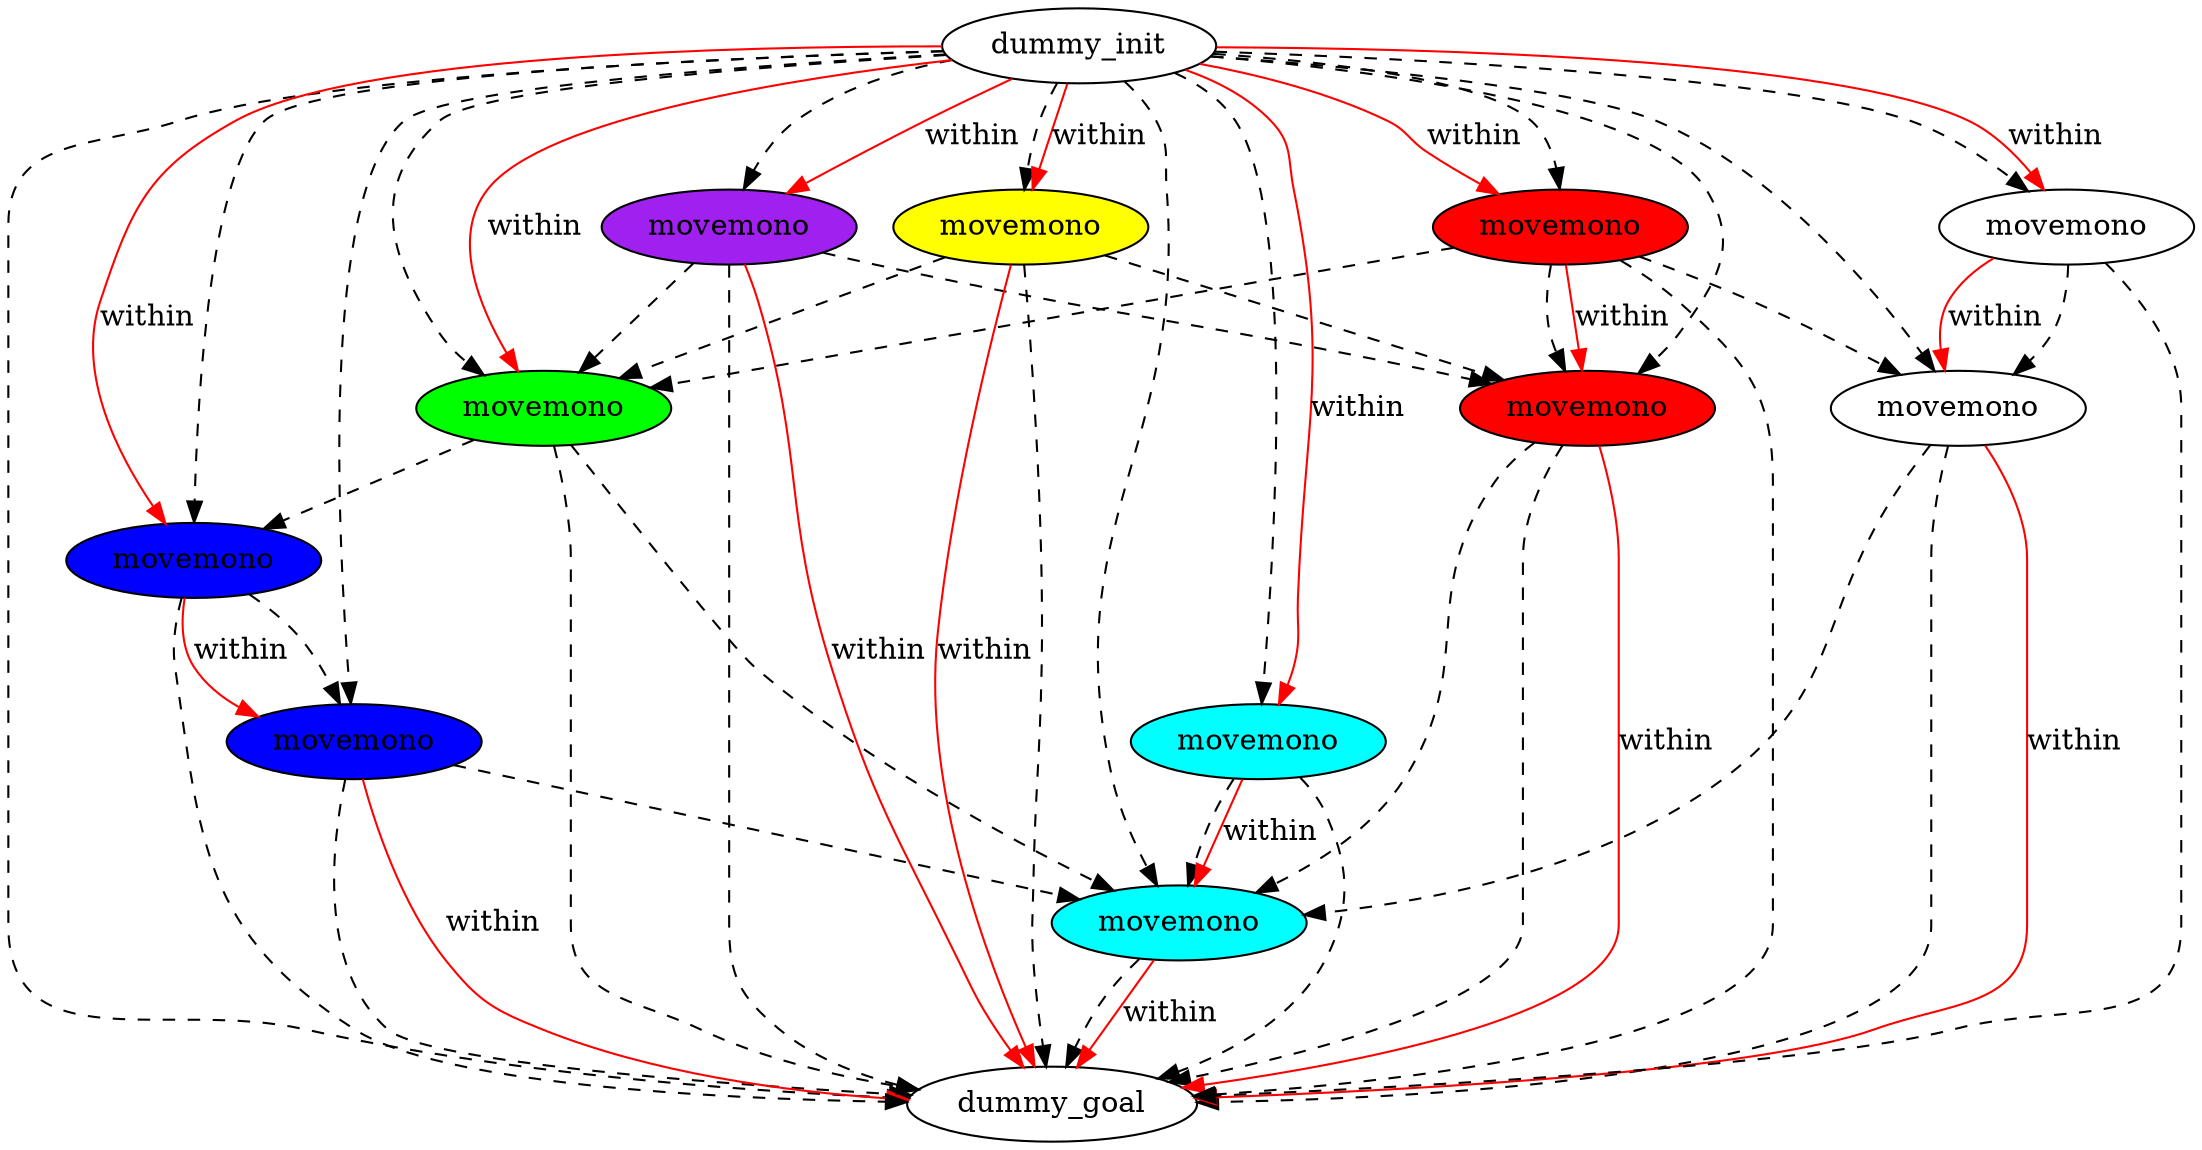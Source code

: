 digraph {
	"62c5a437-049a-efb3-0e60-5f777bb82eb6" [label=dummy_init fillcolor=white style=filled]
	"468e61bf-9d63-ae06-24be-bc446ce4f5d2" [label=dummy_goal fillcolor=white style=filled]
	"521f09f3-3e25-33e3-f468-ddbaa6dd1dd8" [label=movemono fillcolor=blue style=filled]
	"1c0909ff-f438-77a5-41bc-ae4e0bd76a2b" [label=movemono fillcolor=purple style=filled]
	"4d1a9c22-0138-927a-0d3a-19b45d372281" [label=movemono fillcolor=cyan style=filled]
	"b82bb4ed-fa59-26e7-04a7-d8441877e2b6" [label=movemono fillcolor=cyan style=filled]
	"71af9938-521a-1f2d-89eb-7a7a5f7fca48" [label=movemono fillcolor=white style=filled]
	"0730acda-4851-7fe1-e2ba-d6fc5204dcc2" [label=movemono fillcolor=white style=filled]
	"bbcc40dc-c9e6-4f0b-77d9-b3a7e6c84dd4" [label=movemono fillcolor=yellow style=filled]
	"f2d769c0-2c2e-9876-5d7a-975a9c1df32a" [label=movemono fillcolor=red style=filled]
	"3763c908-dec9-cf55-20cb-5c4e515edc1f" [label=movemono fillcolor=red style=filled]
	"e90aab27-0ba9-c7b2-a4f5-940cdf847ae8" [label=movemono fillcolor=blue style=filled]
	"e6b53c6c-db29-32ec-fb55-1a3cd5a14d1e" [label=movemono fillcolor=green style=filled]
	"e6b53c6c-db29-32ec-fb55-1a3cd5a14d1e" -> "468e61bf-9d63-ae06-24be-bc446ce4f5d2" [color=black style=dashed]
	"e90aab27-0ba9-c7b2-a4f5-940cdf847ae8" -> "468e61bf-9d63-ae06-24be-bc446ce4f5d2" [color=black style=dashed]
	"62c5a437-049a-efb3-0e60-5f777bb82eb6" -> "bbcc40dc-c9e6-4f0b-77d9-b3a7e6c84dd4" [color=black style=dashed]
	"e90aab27-0ba9-c7b2-a4f5-940cdf847ae8" -> "521f09f3-3e25-33e3-f468-ddbaa6dd1dd8" [color=black style=dashed]
	"62c5a437-049a-efb3-0e60-5f777bb82eb6" -> "1c0909ff-f438-77a5-41bc-ae4e0bd76a2b" [color=black style=dashed]
	"62c5a437-049a-efb3-0e60-5f777bb82eb6" -> "3763c908-dec9-cf55-20cb-5c4e515edc1f" [color=black style=dashed]
	"62c5a437-049a-efb3-0e60-5f777bb82eb6" -> "0730acda-4851-7fe1-e2ba-d6fc5204dcc2" [color=black style=dashed]
	"71af9938-521a-1f2d-89eb-7a7a5f7fca48" -> "4d1a9c22-0138-927a-0d3a-19b45d372281" [color=black style=dashed]
	"62c5a437-049a-efb3-0e60-5f777bb82eb6" -> "71af9938-521a-1f2d-89eb-7a7a5f7fca48" [color=black style=dashed]
	"b82bb4ed-fa59-26e7-04a7-d8441877e2b6" -> "468e61bf-9d63-ae06-24be-bc446ce4f5d2" [color=black style=dashed]
	"e6b53c6c-db29-32ec-fb55-1a3cd5a14d1e" -> "e90aab27-0ba9-c7b2-a4f5-940cdf847ae8" [color=black style=dashed]
	"f2d769c0-2c2e-9876-5d7a-975a9c1df32a" -> "468e61bf-9d63-ae06-24be-bc446ce4f5d2" [color=black style=dashed]
	"62c5a437-049a-efb3-0e60-5f777bb82eb6" -> "4d1a9c22-0138-927a-0d3a-19b45d372281" [color=black style=dashed]
	"0730acda-4851-7fe1-e2ba-d6fc5204dcc2" -> "71af9938-521a-1f2d-89eb-7a7a5f7fca48" [color=black style=dashed]
	"3763c908-dec9-cf55-20cb-5c4e515edc1f" -> "71af9938-521a-1f2d-89eb-7a7a5f7fca48" [color=black style=dashed]
	"521f09f3-3e25-33e3-f468-ddbaa6dd1dd8" -> "468e61bf-9d63-ae06-24be-bc446ce4f5d2" [color=black style=dashed]
	"521f09f3-3e25-33e3-f468-ddbaa6dd1dd8" -> "4d1a9c22-0138-927a-0d3a-19b45d372281" [color=black style=dashed]
	"62c5a437-049a-efb3-0e60-5f777bb82eb6" -> "521f09f3-3e25-33e3-f468-ddbaa6dd1dd8" [color=black style=dashed]
	"3763c908-dec9-cf55-20cb-5c4e515edc1f" -> "e6b53c6c-db29-32ec-fb55-1a3cd5a14d1e" [color=black style=dashed]
	"bbcc40dc-c9e6-4f0b-77d9-b3a7e6c84dd4" -> "e6b53c6c-db29-32ec-fb55-1a3cd5a14d1e" [color=black style=dashed]
	"1c0909ff-f438-77a5-41bc-ae4e0bd76a2b" -> "e6b53c6c-db29-32ec-fb55-1a3cd5a14d1e" [color=black style=dashed]
	"b82bb4ed-fa59-26e7-04a7-d8441877e2b6" -> "4d1a9c22-0138-927a-0d3a-19b45d372281" [color=black style=dashed]
	"62c5a437-049a-efb3-0e60-5f777bb82eb6" -> "b82bb4ed-fa59-26e7-04a7-d8441877e2b6" [color=black style=dashed]
	"f2d769c0-2c2e-9876-5d7a-975a9c1df32a" -> "4d1a9c22-0138-927a-0d3a-19b45d372281" [color=black style=dashed]
	"62c5a437-049a-efb3-0e60-5f777bb82eb6" -> "f2d769c0-2c2e-9876-5d7a-975a9c1df32a" [color=black style=dashed]
	"4d1a9c22-0138-927a-0d3a-19b45d372281" -> "468e61bf-9d63-ae06-24be-bc446ce4f5d2" [color=black style=dashed]
	"62c5a437-049a-efb3-0e60-5f777bb82eb6" -> "468e61bf-9d63-ae06-24be-bc446ce4f5d2" [color=black style=dashed]
	"1c0909ff-f438-77a5-41bc-ae4e0bd76a2b" -> "468e61bf-9d63-ae06-24be-bc446ce4f5d2" [color=black style=dashed]
	"bbcc40dc-c9e6-4f0b-77d9-b3a7e6c84dd4" -> "468e61bf-9d63-ae06-24be-bc446ce4f5d2" [color=black style=dashed]
	"3763c908-dec9-cf55-20cb-5c4e515edc1f" -> "f2d769c0-2c2e-9876-5d7a-975a9c1df32a" [color=black style=dashed]
	"3763c908-dec9-cf55-20cb-5c4e515edc1f" -> "468e61bf-9d63-ae06-24be-bc446ce4f5d2" [color=black style=dashed]
	"1c0909ff-f438-77a5-41bc-ae4e0bd76a2b" -> "f2d769c0-2c2e-9876-5d7a-975a9c1df32a" [color=black style=dashed]
	"71af9938-521a-1f2d-89eb-7a7a5f7fca48" -> "468e61bf-9d63-ae06-24be-bc446ce4f5d2" [color=black style=dashed]
	"bbcc40dc-c9e6-4f0b-77d9-b3a7e6c84dd4" -> "f2d769c0-2c2e-9876-5d7a-975a9c1df32a" [color=black style=dashed]
	"0730acda-4851-7fe1-e2ba-d6fc5204dcc2" -> "468e61bf-9d63-ae06-24be-bc446ce4f5d2" [color=black style=dashed]
	"62c5a437-049a-efb3-0e60-5f777bb82eb6" -> "e6b53c6c-db29-32ec-fb55-1a3cd5a14d1e" [color=black style=dashed]
	"e6b53c6c-db29-32ec-fb55-1a3cd5a14d1e" -> "4d1a9c22-0138-927a-0d3a-19b45d372281" [color=black style=dashed]
	"62c5a437-049a-efb3-0e60-5f777bb82eb6" -> "e90aab27-0ba9-c7b2-a4f5-940cdf847ae8" [color=black style=dashed]
	"0730acda-4851-7fe1-e2ba-d6fc5204dcc2" -> "71af9938-521a-1f2d-89eb-7a7a5f7fca48" [label=within color=red]
	"62c5a437-049a-efb3-0e60-5f777bb82eb6" -> "3763c908-dec9-cf55-20cb-5c4e515edc1f" [label=within color=red]
	"f2d769c0-2c2e-9876-5d7a-975a9c1df32a" -> "468e61bf-9d63-ae06-24be-bc446ce4f5d2" [label=within color=red]
	"62c5a437-049a-efb3-0e60-5f777bb82eb6" -> "1c0909ff-f438-77a5-41bc-ae4e0bd76a2b" [label=within color=red]
	"1c0909ff-f438-77a5-41bc-ae4e0bd76a2b" -> "468e61bf-9d63-ae06-24be-bc446ce4f5d2" [label=within color=red]
	"62c5a437-049a-efb3-0e60-5f777bb82eb6" -> "0730acda-4851-7fe1-e2ba-d6fc5204dcc2" [label=within color=red]
	"4d1a9c22-0138-927a-0d3a-19b45d372281" -> "468e61bf-9d63-ae06-24be-bc446ce4f5d2" [label=within color=red]
	"62c5a437-049a-efb3-0e60-5f777bb82eb6" -> "e6b53c6c-db29-32ec-fb55-1a3cd5a14d1e" [label=within color=red]
	"bbcc40dc-c9e6-4f0b-77d9-b3a7e6c84dd4" -> "468e61bf-9d63-ae06-24be-bc446ce4f5d2" [label=within color=red]
	"3763c908-dec9-cf55-20cb-5c4e515edc1f" -> "f2d769c0-2c2e-9876-5d7a-975a9c1df32a" [label=within color=red]
	"521f09f3-3e25-33e3-f468-ddbaa6dd1dd8" -> "468e61bf-9d63-ae06-24be-bc446ce4f5d2" [label=within color=red]
	"71af9938-521a-1f2d-89eb-7a7a5f7fca48" -> "468e61bf-9d63-ae06-24be-bc446ce4f5d2" [label=within color=red]
	"62c5a437-049a-efb3-0e60-5f777bb82eb6" -> "bbcc40dc-c9e6-4f0b-77d9-b3a7e6c84dd4" [label=within color=red]
	"62c5a437-049a-efb3-0e60-5f777bb82eb6" -> "b82bb4ed-fa59-26e7-04a7-d8441877e2b6" [label=within color=red]
	"e90aab27-0ba9-c7b2-a4f5-940cdf847ae8" -> "521f09f3-3e25-33e3-f468-ddbaa6dd1dd8" [label=within color=red]
	"b82bb4ed-fa59-26e7-04a7-d8441877e2b6" -> "4d1a9c22-0138-927a-0d3a-19b45d372281" [label=within color=red]
	"62c5a437-049a-efb3-0e60-5f777bb82eb6" -> "e90aab27-0ba9-c7b2-a4f5-940cdf847ae8" [label=within color=red]
}
